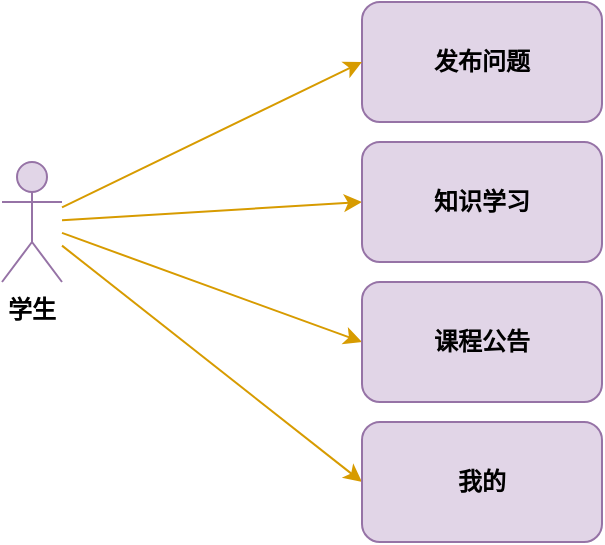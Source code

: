 <mxfile version="21.2.9" type="github">
  <diagram name="第 1 页" id="V3iQ8xnQVVkafoGxsatK">
    <mxGraphModel dx="580" dy="516" grid="1" gridSize="10" guides="1" tooltips="1" connect="1" arrows="1" fold="1" page="1" pageScale="1" pageWidth="827" pageHeight="1169" math="0" shadow="0">
      <root>
        <mxCell id="0" />
        <mxCell id="1" parent="0" />
        <mxCell id="t-4CvnlxESvYczC8NW54-2" value="发布问题" style="rounded=1;whiteSpace=wrap;html=1;fillColor=#e1d5e7;strokeColor=#9673a6;fontFamily=Times New Roman;fontStyle=1" vertex="1" parent="1">
          <mxGeometry x="310" y="360" width="120" height="60" as="geometry" />
        </mxCell>
        <mxCell id="t-4CvnlxESvYczC8NW54-10" style="rounded=0;orthogonalLoop=1;jettySize=auto;html=1;entryX=0;entryY=0.5;entryDx=0;entryDy=0;fillColor=#ffe6cc;strokeColor=#D79B00;" edge="1" parent="1" source="t-4CvnlxESvYczC8NW54-3" target="t-4CvnlxESvYczC8NW54-2">
          <mxGeometry relative="1" as="geometry">
            <mxPoint x="350" y="390" as="targetPoint" />
          </mxGeometry>
        </mxCell>
        <mxCell id="t-4CvnlxESvYczC8NW54-22" style="edgeStyle=none;shape=connector;rounded=0;orthogonalLoop=1;jettySize=auto;html=1;entryX=0;entryY=0.5;entryDx=0;entryDy=0;labelBackgroundColor=default;strokeColor=#d79b00;fontFamily=Helvetica;fontSize=12;fontColor=default;endArrow=classic;fillColor=#ffe6cc;" edge="1" parent="1" source="t-4CvnlxESvYczC8NW54-3" target="t-4CvnlxESvYczC8NW54-21">
          <mxGeometry relative="1" as="geometry" />
        </mxCell>
        <mxCell id="t-4CvnlxESvYczC8NW54-23" style="edgeStyle=none;shape=connector;rounded=0;orthogonalLoop=1;jettySize=auto;html=1;labelBackgroundColor=default;strokeColor=#d79b00;fontFamily=Helvetica;fontSize=12;fontColor=default;endArrow=classic;fillColor=#ffe6cc;entryX=0;entryY=0.5;entryDx=0;entryDy=0;" edge="1" parent="1" source="t-4CvnlxESvYczC8NW54-3" target="t-4CvnlxESvYczC8NW54-24">
          <mxGeometry relative="1" as="geometry">
            <mxPoint x="310" y="330.0" as="targetPoint" />
          </mxGeometry>
        </mxCell>
        <mxCell id="t-4CvnlxESvYczC8NW54-26" style="edgeStyle=none;shape=connector;rounded=0;orthogonalLoop=1;jettySize=auto;html=1;entryX=0;entryY=0.5;entryDx=0;entryDy=0;labelBackgroundColor=default;strokeColor=#d79b00;fontFamily=Helvetica;fontSize=12;fontColor=default;endArrow=classic;fillColor=#ffe6cc;" edge="1" parent="1" source="t-4CvnlxESvYczC8NW54-3" target="t-4CvnlxESvYczC8NW54-25">
          <mxGeometry relative="1" as="geometry" />
        </mxCell>
        <mxCell id="t-4CvnlxESvYczC8NW54-3" value="学生" style="shape=umlActor;verticalLabelPosition=bottom;verticalAlign=top;outlineConnect=0;labelBackgroundColor=none;fillColor=#e1d5e7;strokeColor=#9673a6;fontStyle=1" vertex="1" parent="1">
          <mxGeometry x="130" y="440" width="30" height="60" as="geometry" />
        </mxCell>
        <mxCell id="t-4CvnlxESvYczC8NW54-21" value="知识学习" style="rounded=1;whiteSpace=wrap;html=1;fillColor=#e1d5e7;strokeColor=#9673a6;fontFamily=Times New Roman;fontStyle=1" vertex="1" parent="1">
          <mxGeometry x="310" y="430" width="120" height="60" as="geometry" />
        </mxCell>
        <mxCell id="t-4CvnlxESvYczC8NW54-24" value="课程公告" style="rounded=1;whiteSpace=wrap;html=1;fillColor=#e1d5e7;strokeColor=#9673a6;fontFamily=Times New Roman;fontStyle=1" vertex="1" parent="1">
          <mxGeometry x="310" y="500" width="120" height="60" as="geometry" />
        </mxCell>
        <mxCell id="t-4CvnlxESvYczC8NW54-25" value="我的" style="rounded=1;whiteSpace=wrap;html=1;fillColor=#e1d5e7;strokeColor=#9673a6;fontFamily=Times New Roman;fontStyle=1" vertex="1" parent="1">
          <mxGeometry x="310" y="570" width="120" height="60" as="geometry" />
        </mxCell>
      </root>
    </mxGraphModel>
  </diagram>
</mxfile>
